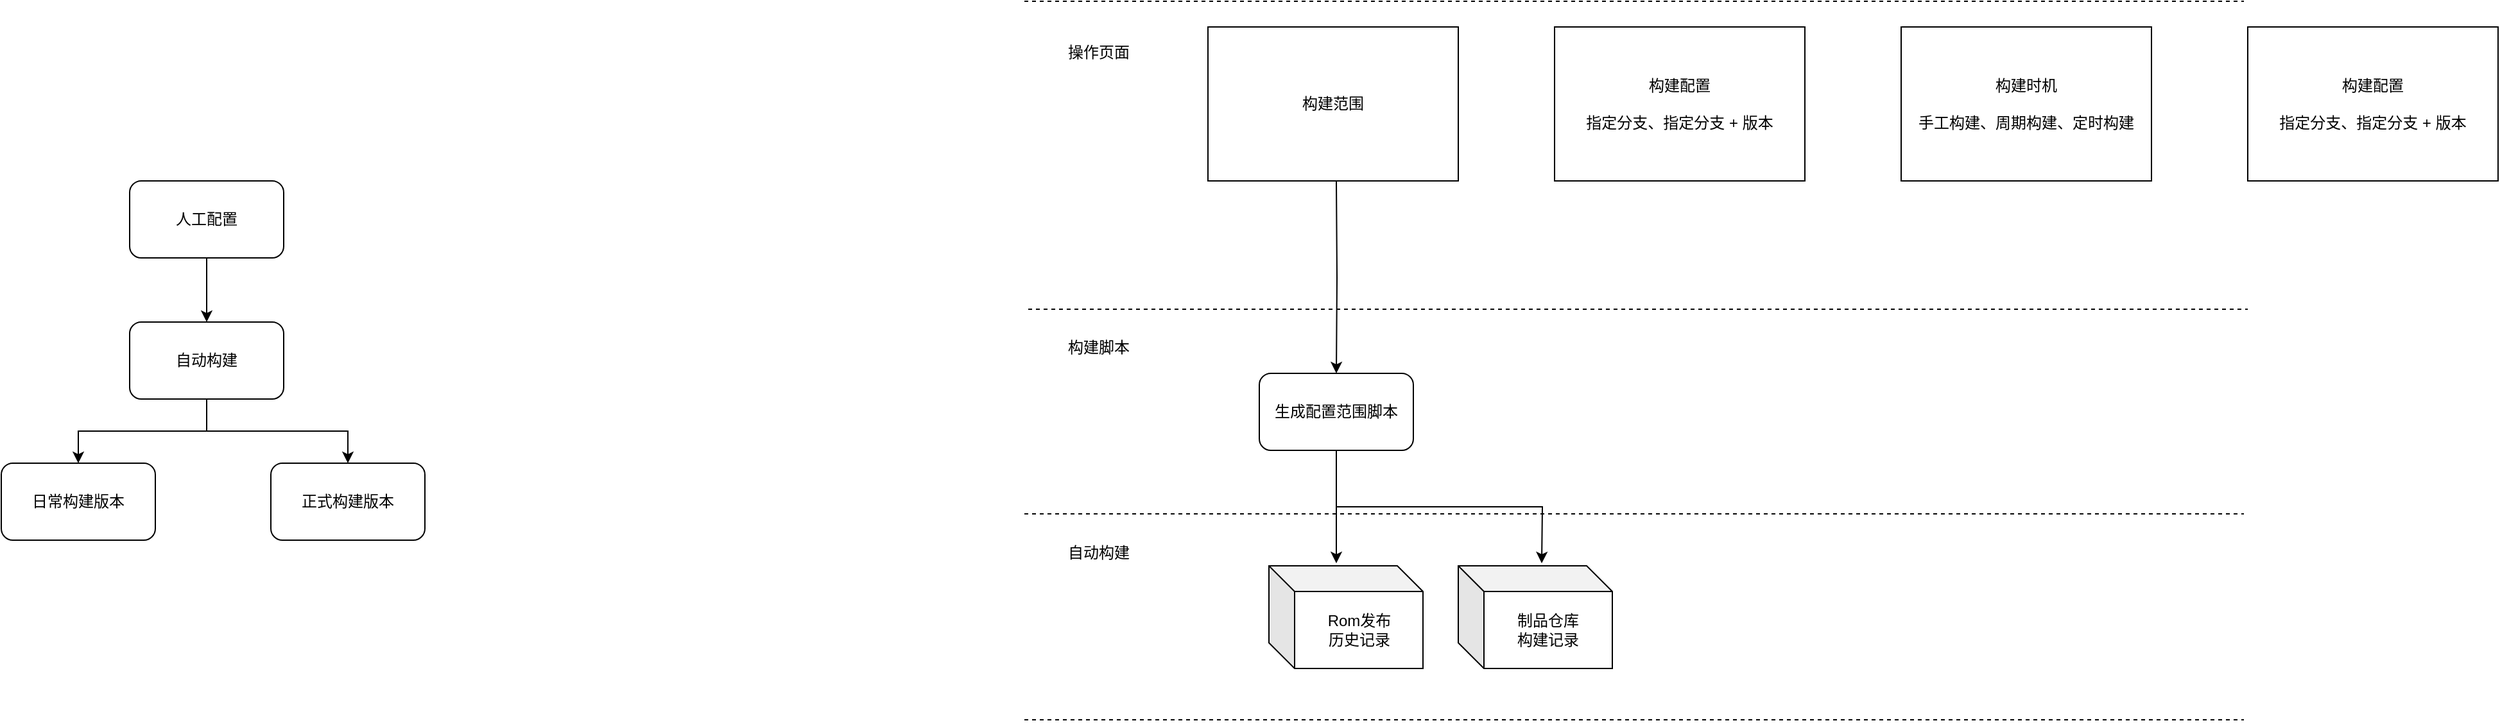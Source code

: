 <mxfile version="12.4.8" type="github">
  <diagram id="ApW3DDrOjDALBpVBkcUd" name="Page-1">
    <mxGraphModel dx="1149" dy="1711" grid="1" gridSize="10" guides="1" tooltips="1" connect="1" arrows="1" fold="1" page="1" pageScale="1" pageWidth="827" pageHeight="1169" math="0" shadow="0">
      <root>
        <mxCell id="0"/>
        <mxCell id="1" parent="0"/>
        <mxCell id="nZFrfJ3mJIVUbRnAhzXt-19" value="构建范围" style="rounded=0;whiteSpace=wrap;html=1;" vertex="1" parent="1">
          <mxGeometry x="970" y="-20" width="195" height="120" as="geometry"/>
        </mxCell>
        <mxCell id="ss-dwth7yBQRLIjQmPeW-2" value="" style="edgeStyle=orthogonalEdgeStyle;rounded=0;orthogonalLoop=1;jettySize=auto;html=1;" parent="1" source="1QEzGHq1Pu8JiyIyR0i3-1" target="1QEzGHq1Pu8JiyIyR0i3-2" edge="1">
          <mxGeometry relative="1" as="geometry"/>
        </mxCell>
        <mxCell id="1QEzGHq1Pu8JiyIyR0i3-1" value="人工配置" style="rounded=1;whiteSpace=wrap;html=1;" parent="1" vertex="1">
          <mxGeometry x="130" y="100" width="120" height="60" as="geometry"/>
        </mxCell>
        <mxCell id="ss-dwth7yBQRLIjQmPeW-4" value="" style="edgeStyle=orthogonalEdgeStyle;rounded=0;orthogonalLoop=1;jettySize=auto;html=1;entryX=0.5;entryY=0;entryDx=0;entryDy=0;" parent="1" source="1QEzGHq1Pu8JiyIyR0i3-2" target="ss-dwth7yBQRLIjQmPeW-1" edge="1">
          <mxGeometry relative="1" as="geometry">
            <mxPoint x="190" y="350" as="targetPoint"/>
          </mxGeometry>
        </mxCell>
        <mxCell id="ss-dwth7yBQRLIjQmPeW-6" value="" style="edgeStyle=orthogonalEdgeStyle;rounded=0;orthogonalLoop=1;jettySize=auto;html=1;entryX=0.5;entryY=0;entryDx=0;entryDy=0;" parent="1" source="1QEzGHq1Pu8JiyIyR0i3-2" target="1QEzGHq1Pu8JiyIyR0i3-3" edge="1">
          <mxGeometry relative="1" as="geometry">
            <mxPoint x="190" y="350" as="targetPoint"/>
          </mxGeometry>
        </mxCell>
        <mxCell id="1QEzGHq1Pu8JiyIyR0i3-2" value="自动构建" style="rounded=1;whiteSpace=wrap;html=1;" parent="1" vertex="1">
          <mxGeometry x="130" y="210" width="120" height="60" as="geometry"/>
        </mxCell>
        <mxCell id="1QEzGHq1Pu8JiyIyR0i3-3" value="日常构建版本" style="rounded=1;whiteSpace=wrap;html=1;" parent="1" vertex="1">
          <mxGeometry x="30" y="320" width="120" height="60" as="geometry"/>
        </mxCell>
        <mxCell id="ss-dwth7yBQRLIjQmPeW-1" value="正式构建版本" style="rounded=1;whiteSpace=wrap;html=1;" parent="1" vertex="1">
          <mxGeometry x="240" y="320" width="120" height="60" as="geometry"/>
        </mxCell>
        <mxCell id="nZFrfJ3mJIVUbRnAhzXt-1" value="" style="endArrow=none;dashed=1;html=1;" edge="1" parent="1">
          <mxGeometry width="50" height="50" relative="1" as="geometry">
            <mxPoint x="830" y="200" as="sourcePoint"/>
            <mxPoint x="1780" y="200" as="targetPoint"/>
          </mxGeometry>
        </mxCell>
        <mxCell id="nZFrfJ3mJIVUbRnAhzXt-2" value="构建脚本" style="text;html=1;strokeColor=none;fillColor=none;align=center;verticalAlign=middle;whiteSpace=wrap;rounded=0;" vertex="1" parent="1">
          <mxGeometry x="860" y="220" width="50" height="20" as="geometry"/>
        </mxCell>
        <mxCell id="nZFrfJ3mJIVUbRnAhzXt-3" value="" style="endArrow=none;dashed=1;html=1;" edge="1" parent="1">
          <mxGeometry width="50" height="50" relative="1" as="geometry">
            <mxPoint x="827" y="520" as="sourcePoint"/>
            <mxPoint x="1777" y="520" as="targetPoint"/>
          </mxGeometry>
        </mxCell>
        <mxCell id="nZFrfJ3mJIVUbRnAhzXt-4" value="" style="endArrow=none;dashed=1;html=1;" edge="1" parent="1">
          <mxGeometry width="50" height="50" relative="1" as="geometry">
            <mxPoint x="827" y="359.5" as="sourcePoint"/>
            <mxPoint x="1777" y="359.5" as="targetPoint"/>
          </mxGeometry>
        </mxCell>
        <mxCell id="nZFrfJ3mJIVUbRnAhzXt-5" value="自动构建" style="text;html=1;strokeColor=none;fillColor=none;align=center;verticalAlign=middle;whiteSpace=wrap;rounded=0;" vertex="1" parent="1">
          <mxGeometry x="860" y="380" width="50" height="20" as="geometry"/>
        </mxCell>
        <mxCell id="nZFrfJ3mJIVUbRnAhzXt-13" value="" style="endArrow=none;dashed=1;html=1;" edge="1" parent="1">
          <mxGeometry width="50" height="50" relative="1" as="geometry">
            <mxPoint x="827" y="-40" as="sourcePoint"/>
            <mxPoint x="1777" y="-40" as="targetPoint"/>
          </mxGeometry>
        </mxCell>
        <mxCell id="nZFrfJ3mJIVUbRnAhzXt-14" value="操作页面" style="text;html=1;strokeColor=none;fillColor=none;align=center;verticalAlign=middle;whiteSpace=wrap;rounded=0;" vertex="1" parent="1">
          <mxGeometry x="860" y="-10" width="50" height="20" as="geometry"/>
        </mxCell>
        <mxCell id="nZFrfJ3mJIVUbRnAhzXt-20" value="&lt;span style=&quot;white-space: normal&quot;&gt;构建时机&lt;/span&gt;&lt;br style=&quot;white-space: normal&quot;&gt;&lt;br style=&quot;white-space: normal&quot;&gt;&lt;span style=&quot;white-space: normal&quot;&gt;手工构建、周期构建、定时构建&lt;/span&gt;" style="rounded=0;whiteSpace=wrap;html=1;" vertex="1" parent="1">
          <mxGeometry x="1510" y="-20" width="195" height="120" as="geometry"/>
        </mxCell>
        <mxCell id="nZFrfJ3mJIVUbRnAhzXt-36" value="" style="edgeStyle=orthogonalEdgeStyle;rounded=0;orthogonalLoop=1;jettySize=auto;html=1;exitX=0.5;exitY=1;exitDx=0;exitDy=0;" edge="1" parent="1" source="nZFrfJ3mJIVUbRnAhzXt-27">
          <mxGeometry relative="1" as="geometry">
            <mxPoint x="1230" y="398" as="targetPoint"/>
          </mxGeometry>
        </mxCell>
        <mxCell id="nZFrfJ3mJIVUbRnAhzXt-27" value="生成配置范围脚本" style="rounded=1;whiteSpace=wrap;html=1;" vertex="1" parent="1">
          <mxGeometry x="1010" y="250" width="120" height="60" as="geometry"/>
        </mxCell>
        <mxCell id="nZFrfJ3mJIVUbRnAhzXt-28" value="Rom发布&lt;br&gt;历史记录" style="shape=cube;whiteSpace=wrap;html=1;boundedLbl=1;backgroundOutline=1;darkOpacity=0.05;darkOpacity2=0.1;" vertex="1" parent="1">
          <mxGeometry x="1017.5" y="400" width="120" height="80" as="geometry"/>
        </mxCell>
        <mxCell id="nZFrfJ3mJIVUbRnAhzXt-34" value="" style="edgeStyle=orthogonalEdgeStyle;rounded=0;orthogonalLoop=1;jettySize=auto;html=1;" edge="1" parent="1" target="nZFrfJ3mJIVUbRnAhzXt-27">
          <mxGeometry relative="1" as="geometry">
            <mxPoint x="1070" y="100" as="sourcePoint"/>
            <mxPoint x="1077.5" y="180" as="targetPoint"/>
          </mxGeometry>
        </mxCell>
        <mxCell id="nZFrfJ3mJIVUbRnAhzXt-29" value="构建配置&lt;br&gt;&lt;br&gt;指定分支、指定分支 + 版本" style="rounded=0;whiteSpace=wrap;html=1;" vertex="1" parent="1">
          <mxGeometry x="1240" y="-20" width="195" height="120" as="geometry"/>
        </mxCell>
        <mxCell id="nZFrfJ3mJIVUbRnAhzXt-37" value="构建配置&lt;br&gt;&lt;br&gt;指定分支、指定分支 + 版本" style="rounded=0;whiteSpace=wrap;html=1;" vertex="1" parent="1">
          <mxGeometry x="1780" y="-20" width="195" height="120" as="geometry"/>
        </mxCell>
        <mxCell id="nZFrfJ3mJIVUbRnAhzXt-38" value="制品仓库&lt;br&gt;构建记录" style="shape=cube;whiteSpace=wrap;html=1;boundedLbl=1;backgroundOutline=1;darkOpacity=0.05;darkOpacity2=0.1;" vertex="1" parent="1">
          <mxGeometry x="1165" y="400" width="120" height="80" as="geometry"/>
        </mxCell>
        <mxCell id="nZFrfJ3mJIVUbRnAhzXt-39" value="" style="edgeStyle=orthogonalEdgeStyle;rounded=0;orthogonalLoop=1;jettySize=auto;html=1;exitX=0.5;exitY=1;exitDx=0;exitDy=0;" edge="1" parent="1" source="nZFrfJ3mJIVUbRnAhzXt-27">
          <mxGeometry relative="1" as="geometry">
            <mxPoint x="1070" y="310" as="sourcePoint"/>
            <mxPoint x="1070" y="398" as="targetPoint"/>
            <Array as="points">
              <mxPoint x="1070" y="398"/>
            </Array>
          </mxGeometry>
        </mxCell>
      </root>
    </mxGraphModel>
  </diagram>
</mxfile>
